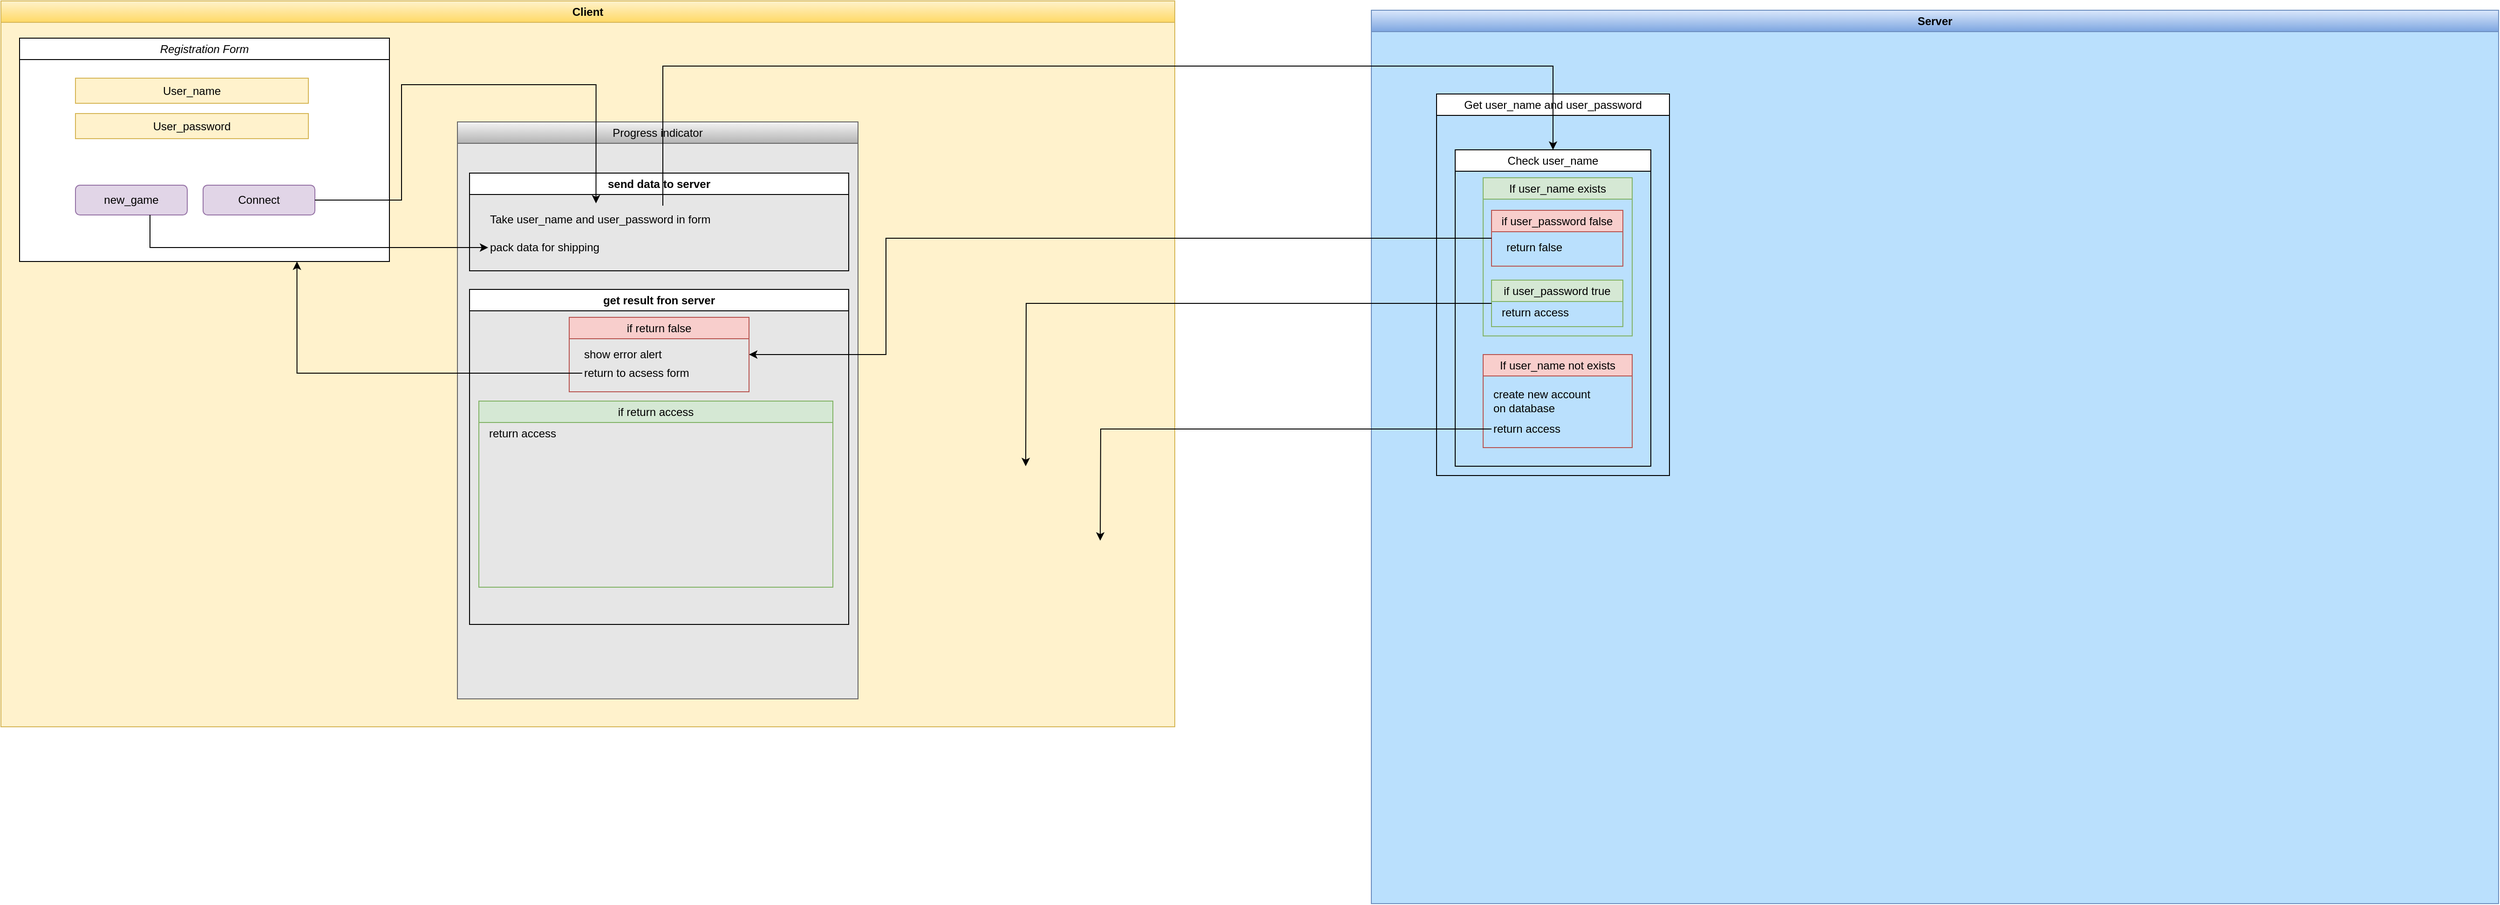<mxfile version="24.6.5" type="github">
  <diagram id="C5RBs43oDa-KdzZeNtuy" name="Page-1">
    <mxGraphModel dx="3434" dy="1342" grid="1" gridSize="10" guides="1" tooltips="1" connect="1" arrows="1" fold="1" page="1" pageScale="1" pageWidth="827" pageHeight="1169" math="0" shadow="0">
      <root>
        <mxCell id="WIyWlLk6GJQsqaUBKTNV-0" />
        <mxCell id="WIyWlLk6GJQsqaUBKTNV-1" parent="WIyWlLk6GJQsqaUBKTNV-0" />
        <mxCell id="TPHb3D3cRGj6FZNdLAwt-12" value="Server" style="swimlane;whiteSpace=wrap;html=1;fillColor=#dae8fc;strokeColor=#6c8ebf;gradientColor=#7ea6e0;swimlaneFillColor=#bae0fd;" vertex="1" parent="WIyWlLk6GJQsqaUBKTNV-1">
          <mxGeometry x="1241" y="30" width="1210" height="960" as="geometry">
            <mxRectangle x="590" y="190" width="280" height="30" as="alternateBounds" />
          </mxGeometry>
        </mxCell>
        <mxCell id="TPHb3D3cRGj6FZNdLAwt-45" value="&lt;span style=&quot;font-weight: 400;&quot;&gt;Get user_name and user_password&lt;/span&gt;" style="swimlane;whiteSpace=wrap;html=1;" vertex="1" parent="TPHb3D3cRGj6FZNdLAwt-12">
          <mxGeometry x="70" y="90" width="250" height="410" as="geometry">
            <mxRectangle x="30" y="70" width="230" height="30" as="alternateBounds" />
          </mxGeometry>
        </mxCell>
        <mxCell id="TPHb3D3cRGj6FZNdLAwt-39" value="&lt;span style=&quot;font-weight: 400; text-wrap: nowrap;&quot;&gt;Check user_name&lt;/span&gt;" style="swimlane;whiteSpace=wrap;html=1;" vertex="1" parent="TPHb3D3cRGj6FZNdLAwt-45">
          <mxGeometry x="20" y="60" width="210" height="340" as="geometry" />
        </mxCell>
        <mxCell id="TPHb3D3cRGj6FZNdLAwt-40" value="&lt;span style=&quot;font-weight: 400; text-align: left;&quot;&gt;If user_name exists&lt;/span&gt;" style="swimlane;whiteSpace=wrap;html=1;fillColor=#d5e8d4;strokeColor=#82b366;" vertex="1" parent="TPHb3D3cRGj6FZNdLAwt-39">
          <mxGeometry x="30" y="30" width="160" height="170" as="geometry">
            <mxRectangle x="30" y="30" width="140" height="30" as="alternateBounds" />
          </mxGeometry>
        </mxCell>
        <mxCell id="TPHb3D3cRGj6FZNdLAwt-62" value="&lt;div style=&quot;text-align: left;&quot;&gt;&lt;span style=&quot;background-color: initial; font-weight: 400;&quot;&gt;if user_password true&lt;/span&gt;&lt;/div&gt;" style="swimlane;whiteSpace=wrap;html=1;fillColor=#d5e8d4;strokeColor=#82b366;" vertex="1" parent="TPHb3D3cRGj6FZNdLAwt-40">
          <mxGeometry x="9" y="110" width="141" height="50" as="geometry" />
        </mxCell>
        <mxCell id="TPHb3D3cRGj6FZNdLAwt-64" value="return access" style="text;html=1;align=left;verticalAlign=middle;whiteSpace=wrap;rounded=0;" vertex="1" parent="TPHb3D3cRGj6FZNdLAwt-62">
          <mxGeometry x="9" y="25" width="90" height="20" as="geometry" />
        </mxCell>
        <mxCell id="TPHb3D3cRGj6FZNdLAwt-63" value="&lt;span style=&quot;font-weight: 400; text-align: left;&quot;&gt;if user_password false&lt;/span&gt;" style="swimlane;whiteSpace=wrap;html=1;fillColor=#f8cecc;strokeColor=#b85450;" vertex="1" parent="TPHb3D3cRGj6FZNdLAwt-40">
          <mxGeometry x="9" y="35" width="141" height="60" as="geometry" />
        </mxCell>
        <mxCell id="TPHb3D3cRGj6FZNdLAwt-68" value="return false" style="text;html=1;align=left;verticalAlign=middle;whiteSpace=wrap;rounded=0;" vertex="1" parent="TPHb3D3cRGj6FZNdLAwt-63">
          <mxGeometry x="14" y="30" width="90" height="20" as="geometry" />
        </mxCell>
        <mxCell id="TPHb3D3cRGj6FZNdLAwt-38" value="&lt;span style=&quot;font-weight: 400; text-align: left;&quot;&gt;If user_name not exists&lt;/span&gt;" style="swimlane;whiteSpace=wrap;html=1;fillColor=#f8cecc;strokeColor=#b85450;" vertex="1" parent="TPHb3D3cRGj6FZNdLAwt-39">
          <mxGeometry x="30" y="220" width="160" height="100" as="geometry">
            <mxRectangle x="30" y="220" width="160" height="30" as="alternateBounds" />
          </mxGeometry>
        </mxCell>
        <mxCell id="TPHb3D3cRGj6FZNdLAwt-78" value="create new account on database" style="text;html=1;align=left;verticalAlign=middle;whiteSpace=wrap;rounded=0;" vertex="1" parent="TPHb3D3cRGj6FZNdLAwt-38">
          <mxGeometry x="9" y="30" width="111" height="40" as="geometry" />
        </mxCell>
        <mxCell id="TPHb3D3cRGj6FZNdLAwt-80" value="return access" style="text;html=1;align=left;verticalAlign=middle;whiteSpace=wrap;rounded=0;" vertex="1" parent="TPHb3D3cRGj6FZNdLAwt-38">
          <mxGeometry x="9" y="70" width="90" height="20" as="geometry" />
        </mxCell>
        <mxCell id="TPHb3D3cRGj6FZNdLAwt-57" value="Client" style="swimlane;whiteSpace=wrap;html=1;fillColor=#fff2cc;gradientColor=#ffd966;strokeColor=#d6b656;swimlaneFillColor=#FFF2CC;" vertex="1" parent="WIyWlLk6GJQsqaUBKTNV-1">
          <mxGeometry x="-230" y="20" width="1260" height="780" as="geometry" />
        </mxCell>
        <mxCell id="TPHb3D3cRGj6FZNdLAwt-53" value="&lt;span style=&quot;font-weight: 400;&quot;&gt;Progress indicator&lt;/span&gt;" style="swimlane;whiteSpace=wrap;html=1;fillColor=#f5f5f5;gradientColor=#b3b3b3;strokeColor=#666666;swimlaneFillColor=#E6E6E6;" vertex="1" parent="TPHb3D3cRGj6FZNdLAwt-57">
          <mxGeometry x="490" y="130" width="430" height="620" as="geometry">
            <mxRectangle x="490" y="130" width="140" height="30" as="alternateBounds" />
          </mxGeometry>
        </mxCell>
        <mxCell id="TPHb3D3cRGj6FZNdLAwt-55" value="send data to server" style="swimlane;whiteSpace=wrap;html=1;" vertex="1" parent="TPHb3D3cRGj6FZNdLAwt-53">
          <mxGeometry x="13" y="55" width="407" height="105" as="geometry" />
        </mxCell>
        <mxCell id="TPHb3D3cRGj6FZNdLAwt-58" value="Take user_name and user_password in form" style="text;html=1;align=left;verticalAlign=middle;whiteSpace=wrap;rounded=0;" vertex="1" parent="TPHb3D3cRGj6FZNdLAwt-55">
          <mxGeometry x="20" y="35" width="250" height="30" as="geometry" />
        </mxCell>
        <mxCell id="TPHb3D3cRGj6FZNdLAwt-59" value="pack data for shipping" style="text;html=1;align=left;verticalAlign=middle;whiteSpace=wrap;rounded=0;" vertex="1" parent="TPHb3D3cRGj6FZNdLAwt-55">
          <mxGeometry x="20" y="65" width="250" height="30" as="geometry" />
        </mxCell>
        <mxCell id="TPHb3D3cRGj6FZNdLAwt-65" value="get result fron server" style="swimlane;whiteSpace=wrap;html=1;" vertex="1" parent="TPHb3D3cRGj6FZNdLAwt-53">
          <mxGeometry x="13" y="180" width="407" height="360" as="geometry" />
        </mxCell>
        <mxCell id="TPHb3D3cRGj6FZNdLAwt-69" value="&lt;div style=&quot;text-align: left;&quot;&gt;&lt;span style=&quot;background-color: initial; font-weight: 400;&quot;&gt;if&amp;nbsp;&lt;/span&gt;&lt;span style=&quot;font-weight: 400; background-color: initial;&quot;&gt;return access&lt;/span&gt;&lt;/div&gt;" style="swimlane;whiteSpace=wrap;html=1;fillColor=#d5e8d4;strokeColor=#82b366;" vertex="1" parent="TPHb3D3cRGj6FZNdLAwt-65">
          <mxGeometry x="10" y="120" width="380" height="200" as="geometry" />
        </mxCell>
        <mxCell id="TPHb3D3cRGj6FZNdLAwt-70" value="return access" style="text;html=1;align=left;verticalAlign=middle;whiteSpace=wrap;rounded=0;" vertex="1" parent="TPHb3D3cRGj6FZNdLAwt-69">
          <mxGeometry x="9" y="25" width="90" height="20" as="geometry" />
        </mxCell>
        <mxCell id="TPHb3D3cRGj6FZNdLAwt-71" value="&lt;span style=&quot;font-weight: 400; text-align: left;&quot;&gt;if&amp;nbsp;&lt;/span&gt;&lt;span style=&quot;font-weight: 400; text-align: left;&quot;&gt;return false&lt;/span&gt;" style="swimlane;whiteSpace=wrap;html=1;fillColor=#f8cecc;strokeColor=#b85450;" vertex="1" parent="TPHb3D3cRGj6FZNdLAwt-65">
          <mxGeometry x="107" y="30" width="193" height="80" as="geometry" />
        </mxCell>
        <mxCell id="TPHb3D3cRGj6FZNdLAwt-72" value="show error alert" style="text;html=1;align=left;verticalAlign=middle;whiteSpace=wrap;rounded=0;" vertex="1" parent="TPHb3D3cRGj6FZNdLAwt-71">
          <mxGeometry x="14" y="30" width="90" height="20" as="geometry" />
        </mxCell>
        <mxCell id="TPHb3D3cRGj6FZNdLAwt-76" value="return to acsess form" style="text;html=1;align=left;verticalAlign=middle;whiteSpace=wrap;rounded=0;" vertex="1" parent="TPHb3D3cRGj6FZNdLAwt-71">
          <mxGeometry x="14" y="50" width="136" height="20" as="geometry" />
        </mxCell>
        <mxCell id="TPHb3D3cRGj6FZNdLAwt-48" value="&lt;span style=&quot;font-style: italic; font-weight: 400; text-wrap: nowrap;&quot;&gt;Registration Form&lt;/span&gt;" style="swimlane;whiteSpace=wrap;html=1;swimlaneFillColor=#FFFFFF;gradientColor=none;" vertex="1" parent="TPHb3D3cRGj6FZNdLAwt-57">
          <mxGeometry x="20" y="40" width="397" height="240" as="geometry" />
        </mxCell>
        <mxCell id="TPHb3D3cRGj6FZNdLAwt-49" value="User_name" style="rounded=0;whiteSpace=wrap;html=1;fillColor=#fff2cc;strokeColor=#d6b656;" vertex="1" parent="TPHb3D3cRGj6FZNdLAwt-48">
          <mxGeometry x="60" y="43" width="250" height="27" as="geometry" />
        </mxCell>
        <mxCell id="TPHb3D3cRGj6FZNdLAwt-50" value="User_password" style="rounded=0;whiteSpace=wrap;html=1;fillColor=#fff2cc;strokeColor=#d6b656;" vertex="1" parent="TPHb3D3cRGj6FZNdLAwt-48">
          <mxGeometry x="60" y="81" width="250" height="27" as="geometry" />
        </mxCell>
        <mxCell id="TPHb3D3cRGj6FZNdLAwt-51" value="new_game" style="rounded=1;whiteSpace=wrap;html=1;fillColor=#e1d5e7;strokeColor=#9673a6;" vertex="1" parent="TPHb3D3cRGj6FZNdLAwt-48">
          <mxGeometry x="60" y="158" width="120" height="32" as="geometry" />
        </mxCell>
        <mxCell id="TPHb3D3cRGj6FZNdLAwt-52" value="Connect" style="rounded=1;whiteSpace=wrap;html=1;fillColor=#e1d5e7;strokeColor=#9673a6;" vertex="1" parent="TPHb3D3cRGj6FZNdLAwt-48">
          <mxGeometry x="197" y="158" width="120" height="32" as="geometry" />
        </mxCell>
        <mxCell id="TPHb3D3cRGj6FZNdLAwt-54" style="edgeStyle=orthogonalEdgeStyle;rounded=0;orthogonalLoop=1;jettySize=auto;html=1;entryX=0.463;entryY=-0.083;entryDx=0;entryDy=0;entryPerimeter=0;" edge="1" parent="TPHb3D3cRGj6FZNdLAwt-57" source="TPHb3D3cRGj6FZNdLAwt-52" target="TPHb3D3cRGj6FZNdLAwt-58">
          <mxGeometry relative="1" as="geometry">
            <Array as="points">
              <mxPoint x="430" y="214" />
              <mxPoint x="430" y="90" />
              <mxPoint x="639" y="90" />
            </Array>
          </mxGeometry>
        </mxCell>
        <mxCell id="TPHb3D3cRGj6FZNdLAwt-77" style="edgeStyle=orthogonalEdgeStyle;rounded=0;orthogonalLoop=1;jettySize=auto;html=1;entryX=0.75;entryY=1;entryDx=0;entryDy=0;" edge="1" parent="TPHb3D3cRGj6FZNdLAwt-57" source="TPHb3D3cRGj6FZNdLAwt-76" target="TPHb3D3cRGj6FZNdLAwt-48">
          <mxGeometry relative="1" as="geometry" />
        </mxCell>
        <mxCell id="TPHb3D3cRGj6FZNdLAwt-81" style="edgeStyle=orthogonalEdgeStyle;rounded=0;orthogonalLoop=1;jettySize=auto;html=1;entryX=0;entryY=0.5;entryDx=0;entryDy=0;" edge="1" parent="TPHb3D3cRGj6FZNdLAwt-57" source="TPHb3D3cRGj6FZNdLAwt-51" target="TPHb3D3cRGj6FZNdLAwt-59">
          <mxGeometry relative="1" as="geometry">
            <Array as="points">
              <mxPoint x="160" y="265" />
            </Array>
          </mxGeometry>
        </mxCell>
        <mxCell id="TPHb3D3cRGj6FZNdLAwt-56" style="edgeStyle=orthogonalEdgeStyle;rounded=0;orthogonalLoop=1;jettySize=auto;html=1;entryX=0.5;entryY=0;entryDx=0;entryDy=0;exitX=0.75;exitY=0;exitDx=0;exitDy=0;" edge="1" parent="WIyWlLk6GJQsqaUBKTNV-1" source="TPHb3D3cRGj6FZNdLAwt-58" target="TPHb3D3cRGj6FZNdLAwt-39">
          <mxGeometry relative="1" as="geometry">
            <Array as="points">
              <mxPoint x="481" y="90" />
              <mxPoint x="1436" y="90" />
            </Array>
          </mxGeometry>
        </mxCell>
        <mxCell id="TPHb3D3cRGj6FZNdLAwt-73" style="edgeStyle=orthogonalEdgeStyle;rounded=0;orthogonalLoop=1;jettySize=auto;html=1;exitX=0;exitY=0.5;exitDx=0;exitDy=0;entryX=1;entryY=0.5;entryDx=0;entryDy=0;" edge="1" parent="WIyWlLk6GJQsqaUBKTNV-1" source="TPHb3D3cRGj6FZNdLAwt-63" target="TPHb3D3cRGj6FZNdLAwt-71">
          <mxGeometry relative="1" as="geometry">
            <Array as="points">
              <mxPoint x="720" y="275" />
              <mxPoint x="720" y="400" />
            </Array>
          </mxGeometry>
        </mxCell>
        <mxCell id="TPHb3D3cRGj6FZNdLAwt-75" style="edgeStyle=orthogonalEdgeStyle;rounded=0;orthogonalLoop=1;jettySize=auto;html=1;exitX=0;exitY=0.5;exitDx=0;exitDy=0;" edge="1" parent="WIyWlLk6GJQsqaUBKTNV-1" source="TPHb3D3cRGj6FZNdLAwt-62">
          <mxGeometry relative="1" as="geometry">
            <mxPoint x="870" y="520" as="targetPoint" />
          </mxGeometry>
        </mxCell>
        <mxCell id="TPHb3D3cRGj6FZNdLAwt-79" style="edgeStyle=orthogonalEdgeStyle;rounded=0;orthogonalLoop=1;jettySize=auto;html=1;exitX=0;exitY=0.5;exitDx=0;exitDy=0;" edge="1" parent="WIyWlLk6GJQsqaUBKTNV-1" source="TPHb3D3cRGj6FZNdLAwt-80">
          <mxGeometry relative="1" as="geometry">
            <mxPoint x="950" y="600" as="targetPoint" />
          </mxGeometry>
        </mxCell>
      </root>
    </mxGraphModel>
  </diagram>
</mxfile>
